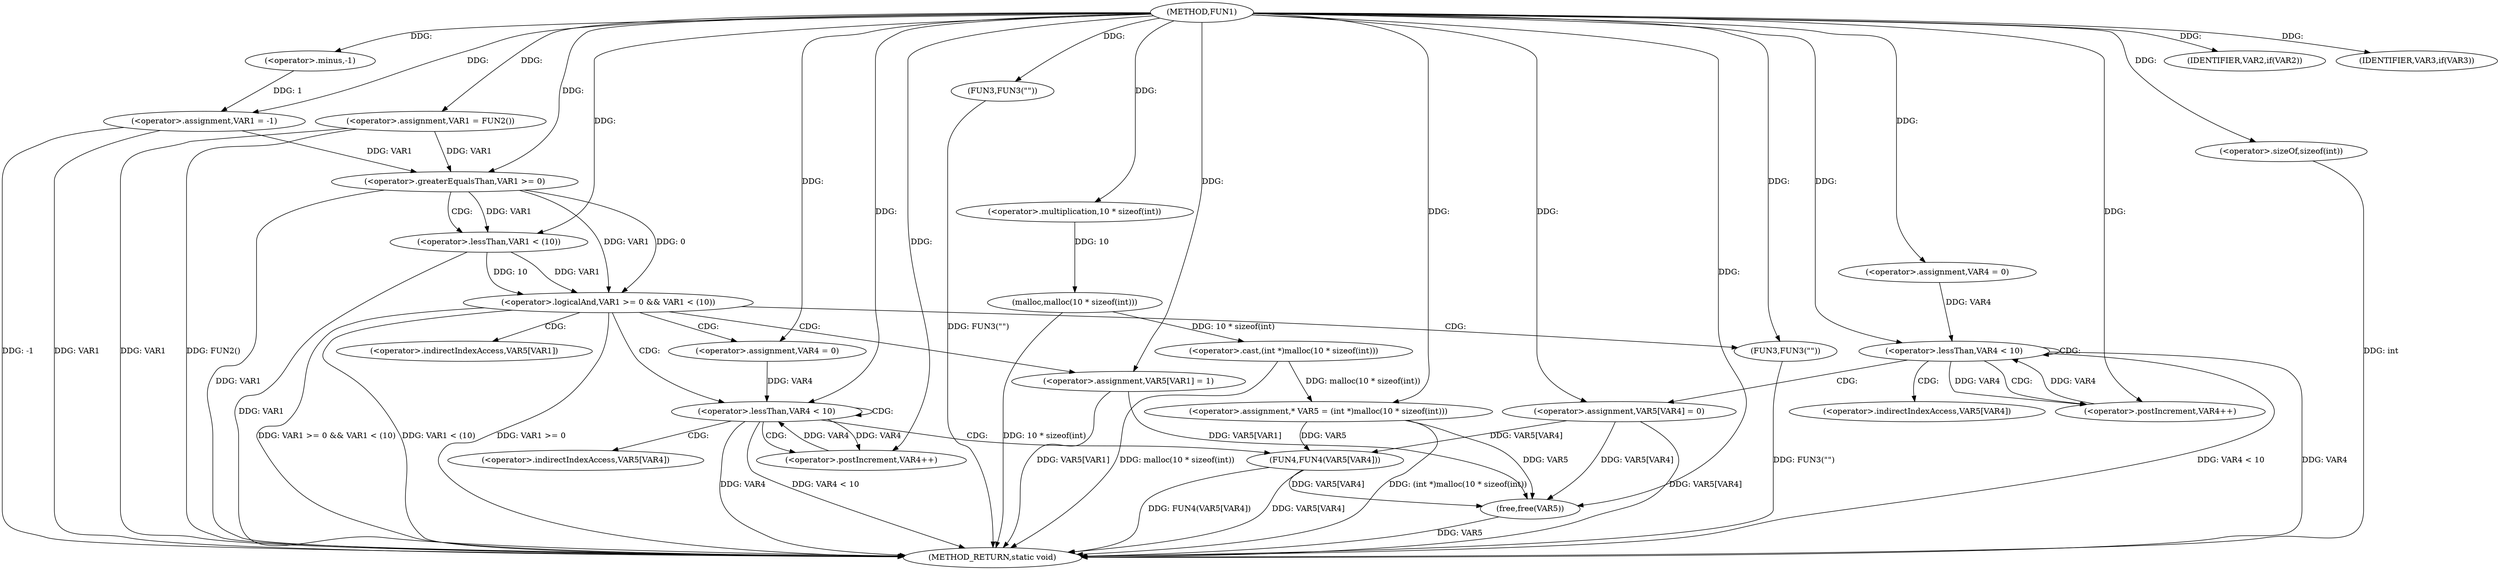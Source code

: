 digraph FUN1 {  
"1000100" [label = "(METHOD,FUN1)" ]
"1000181" [label = "(METHOD_RETURN,static void)" ]
"1000103" [label = "(<operator>.assignment,VAR1 = -1)" ]
"1000105" [label = "(<operator>.minus,-1)" ]
"1000108" [label = "(IDENTIFIER,VAR2,if(VAR2))" ]
"1000110" [label = "(<operator>.assignment,VAR1 = FUN2())" ]
"1000114" [label = "(IDENTIFIER,VAR3,if(VAR3))" ]
"1000116" [label = "(FUN3,FUN3(\"\"))" ]
"1000123" [label = "(<operator>.assignment,* VAR5 = (int *)malloc(10 * sizeof(int)))" ]
"1000125" [label = "(<operator>.cast,(int *)malloc(10 * sizeof(int)))" ]
"1000127" [label = "(malloc,malloc(10 * sizeof(int)))" ]
"1000128" [label = "(<operator>.multiplication,10 * sizeof(int))" ]
"1000130" [label = "(<operator>.sizeOf,sizeof(int))" ]
"1000133" [label = "(<operator>.assignment,VAR4 = 0)" ]
"1000136" [label = "(<operator>.lessThan,VAR4 < 10)" ]
"1000139" [label = "(<operator>.postIncrement,VAR4++)" ]
"1000142" [label = "(<operator>.assignment,VAR5[VAR4] = 0)" ]
"1000148" [label = "(<operator>.logicalAnd,VAR1 >= 0 && VAR1 < (10))" ]
"1000149" [label = "(<operator>.greaterEqualsThan,VAR1 >= 0)" ]
"1000152" [label = "(<operator>.lessThan,VAR1 < (10))" ]
"1000156" [label = "(<operator>.assignment,VAR5[VAR1] = 1)" ]
"1000162" [label = "(<operator>.assignment,VAR4 = 0)" ]
"1000165" [label = "(<operator>.lessThan,VAR4 < 10)" ]
"1000168" [label = "(<operator>.postIncrement,VAR4++)" ]
"1000171" [label = "(FUN4,FUN4(VAR5[VAR4]))" ]
"1000177" [label = "(FUN3,FUN3(\"\"))" ]
"1000179" [label = "(free,free(VAR5))" ]
"1000143" [label = "(<operator>.indirectIndexAccess,VAR5[VAR4])" ]
"1000157" [label = "(<operator>.indirectIndexAccess,VAR5[VAR1])" ]
"1000172" [label = "(<operator>.indirectIndexAccess,VAR5[VAR4])" ]
  "1000123" -> "1000181"  [ label = "DDG: (int *)malloc(10 * sizeof(int))"] 
  "1000156" -> "1000181"  [ label = "DDG: VAR5[VAR1]"] 
  "1000103" -> "1000181"  [ label = "DDG: -1"] 
  "1000179" -> "1000181"  [ label = "DDG: VAR5"] 
  "1000136" -> "1000181"  [ label = "DDG: VAR4"] 
  "1000171" -> "1000181"  [ label = "DDG: VAR5[VAR4]"] 
  "1000103" -> "1000181"  [ label = "DDG: VAR1"] 
  "1000165" -> "1000181"  [ label = "DDG: VAR4"] 
  "1000148" -> "1000181"  [ label = "DDG: VAR1 < (10)"] 
  "1000148" -> "1000181"  [ label = "DDG: VAR1 >= 0"] 
  "1000148" -> "1000181"  [ label = "DDG: VAR1 >= 0 && VAR1 < (10)"] 
  "1000125" -> "1000181"  [ label = "DDG: malloc(10 * sizeof(int))"] 
  "1000152" -> "1000181"  [ label = "DDG: VAR1"] 
  "1000110" -> "1000181"  [ label = "DDG: FUN2()"] 
  "1000142" -> "1000181"  [ label = "DDG: VAR5[VAR4]"] 
  "1000136" -> "1000181"  [ label = "DDG: VAR4 < 10"] 
  "1000171" -> "1000181"  [ label = "DDG: FUN4(VAR5[VAR4])"] 
  "1000177" -> "1000181"  [ label = "DDG: FUN3(\"\")"] 
  "1000149" -> "1000181"  [ label = "DDG: VAR1"] 
  "1000127" -> "1000181"  [ label = "DDG: 10 * sizeof(int)"] 
  "1000110" -> "1000181"  [ label = "DDG: VAR1"] 
  "1000116" -> "1000181"  [ label = "DDG: FUN3(\"\")"] 
  "1000130" -> "1000181"  [ label = "DDG: int"] 
  "1000165" -> "1000181"  [ label = "DDG: VAR4 < 10"] 
  "1000105" -> "1000103"  [ label = "DDG: 1"] 
  "1000100" -> "1000103"  [ label = "DDG: "] 
  "1000100" -> "1000105"  [ label = "DDG: "] 
  "1000100" -> "1000108"  [ label = "DDG: "] 
  "1000100" -> "1000110"  [ label = "DDG: "] 
  "1000100" -> "1000114"  [ label = "DDG: "] 
  "1000100" -> "1000116"  [ label = "DDG: "] 
  "1000125" -> "1000123"  [ label = "DDG: malloc(10 * sizeof(int))"] 
  "1000100" -> "1000123"  [ label = "DDG: "] 
  "1000127" -> "1000125"  [ label = "DDG: 10 * sizeof(int)"] 
  "1000128" -> "1000127"  [ label = "DDG: 10"] 
  "1000100" -> "1000128"  [ label = "DDG: "] 
  "1000100" -> "1000130"  [ label = "DDG: "] 
  "1000100" -> "1000133"  [ label = "DDG: "] 
  "1000139" -> "1000136"  [ label = "DDG: VAR4"] 
  "1000133" -> "1000136"  [ label = "DDG: VAR4"] 
  "1000100" -> "1000136"  [ label = "DDG: "] 
  "1000136" -> "1000139"  [ label = "DDG: VAR4"] 
  "1000100" -> "1000139"  [ label = "DDG: "] 
  "1000100" -> "1000142"  [ label = "DDG: "] 
  "1000149" -> "1000148"  [ label = "DDG: VAR1"] 
  "1000149" -> "1000148"  [ label = "DDG: 0"] 
  "1000103" -> "1000149"  [ label = "DDG: VAR1"] 
  "1000110" -> "1000149"  [ label = "DDG: VAR1"] 
  "1000100" -> "1000149"  [ label = "DDG: "] 
  "1000152" -> "1000148"  [ label = "DDG: VAR1"] 
  "1000152" -> "1000148"  [ label = "DDG: 10"] 
  "1000149" -> "1000152"  [ label = "DDG: VAR1"] 
  "1000100" -> "1000152"  [ label = "DDG: "] 
  "1000100" -> "1000156"  [ label = "DDG: "] 
  "1000100" -> "1000162"  [ label = "DDG: "] 
  "1000168" -> "1000165"  [ label = "DDG: VAR4"] 
  "1000162" -> "1000165"  [ label = "DDG: VAR4"] 
  "1000100" -> "1000165"  [ label = "DDG: "] 
  "1000165" -> "1000168"  [ label = "DDG: VAR4"] 
  "1000100" -> "1000168"  [ label = "DDG: "] 
  "1000142" -> "1000171"  [ label = "DDG: VAR5[VAR4]"] 
  "1000123" -> "1000171"  [ label = "DDG: VAR5"] 
  "1000100" -> "1000177"  [ label = "DDG: "] 
  "1000171" -> "1000179"  [ label = "DDG: VAR5[VAR4]"] 
  "1000156" -> "1000179"  [ label = "DDG: VAR5[VAR1]"] 
  "1000142" -> "1000179"  [ label = "DDG: VAR5[VAR4]"] 
  "1000123" -> "1000179"  [ label = "DDG: VAR5"] 
  "1000100" -> "1000179"  [ label = "DDG: "] 
  "1000136" -> "1000142"  [ label = "CDG: "] 
  "1000136" -> "1000139"  [ label = "CDG: "] 
  "1000136" -> "1000136"  [ label = "CDG: "] 
  "1000136" -> "1000143"  [ label = "CDG: "] 
  "1000148" -> "1000156"  [ label = "CDG: "] 
  "1000148" -> "1000165"  [ label = "CDG: "] 
  "1000148" -> "1000157"  [ label = "CDG: "] 
  "1000148" -> "1000177"  [ label = "CDG: "] 
  "1000148" -> "1000162"  [ label = "CDG: "] 
  "1000149" -> "1000152"  [ label = "CDG: "] 
  "1000165" -> "1000165"  [ label = "CDG: "] 
  "1000165" -> "1000172"  [ label = "CDG: "] 
  "1000165" -> "1000168"  [ label = "CDG: "] 
  "1000165" -> "1000171"  [ label = "CDG: "] 
}
